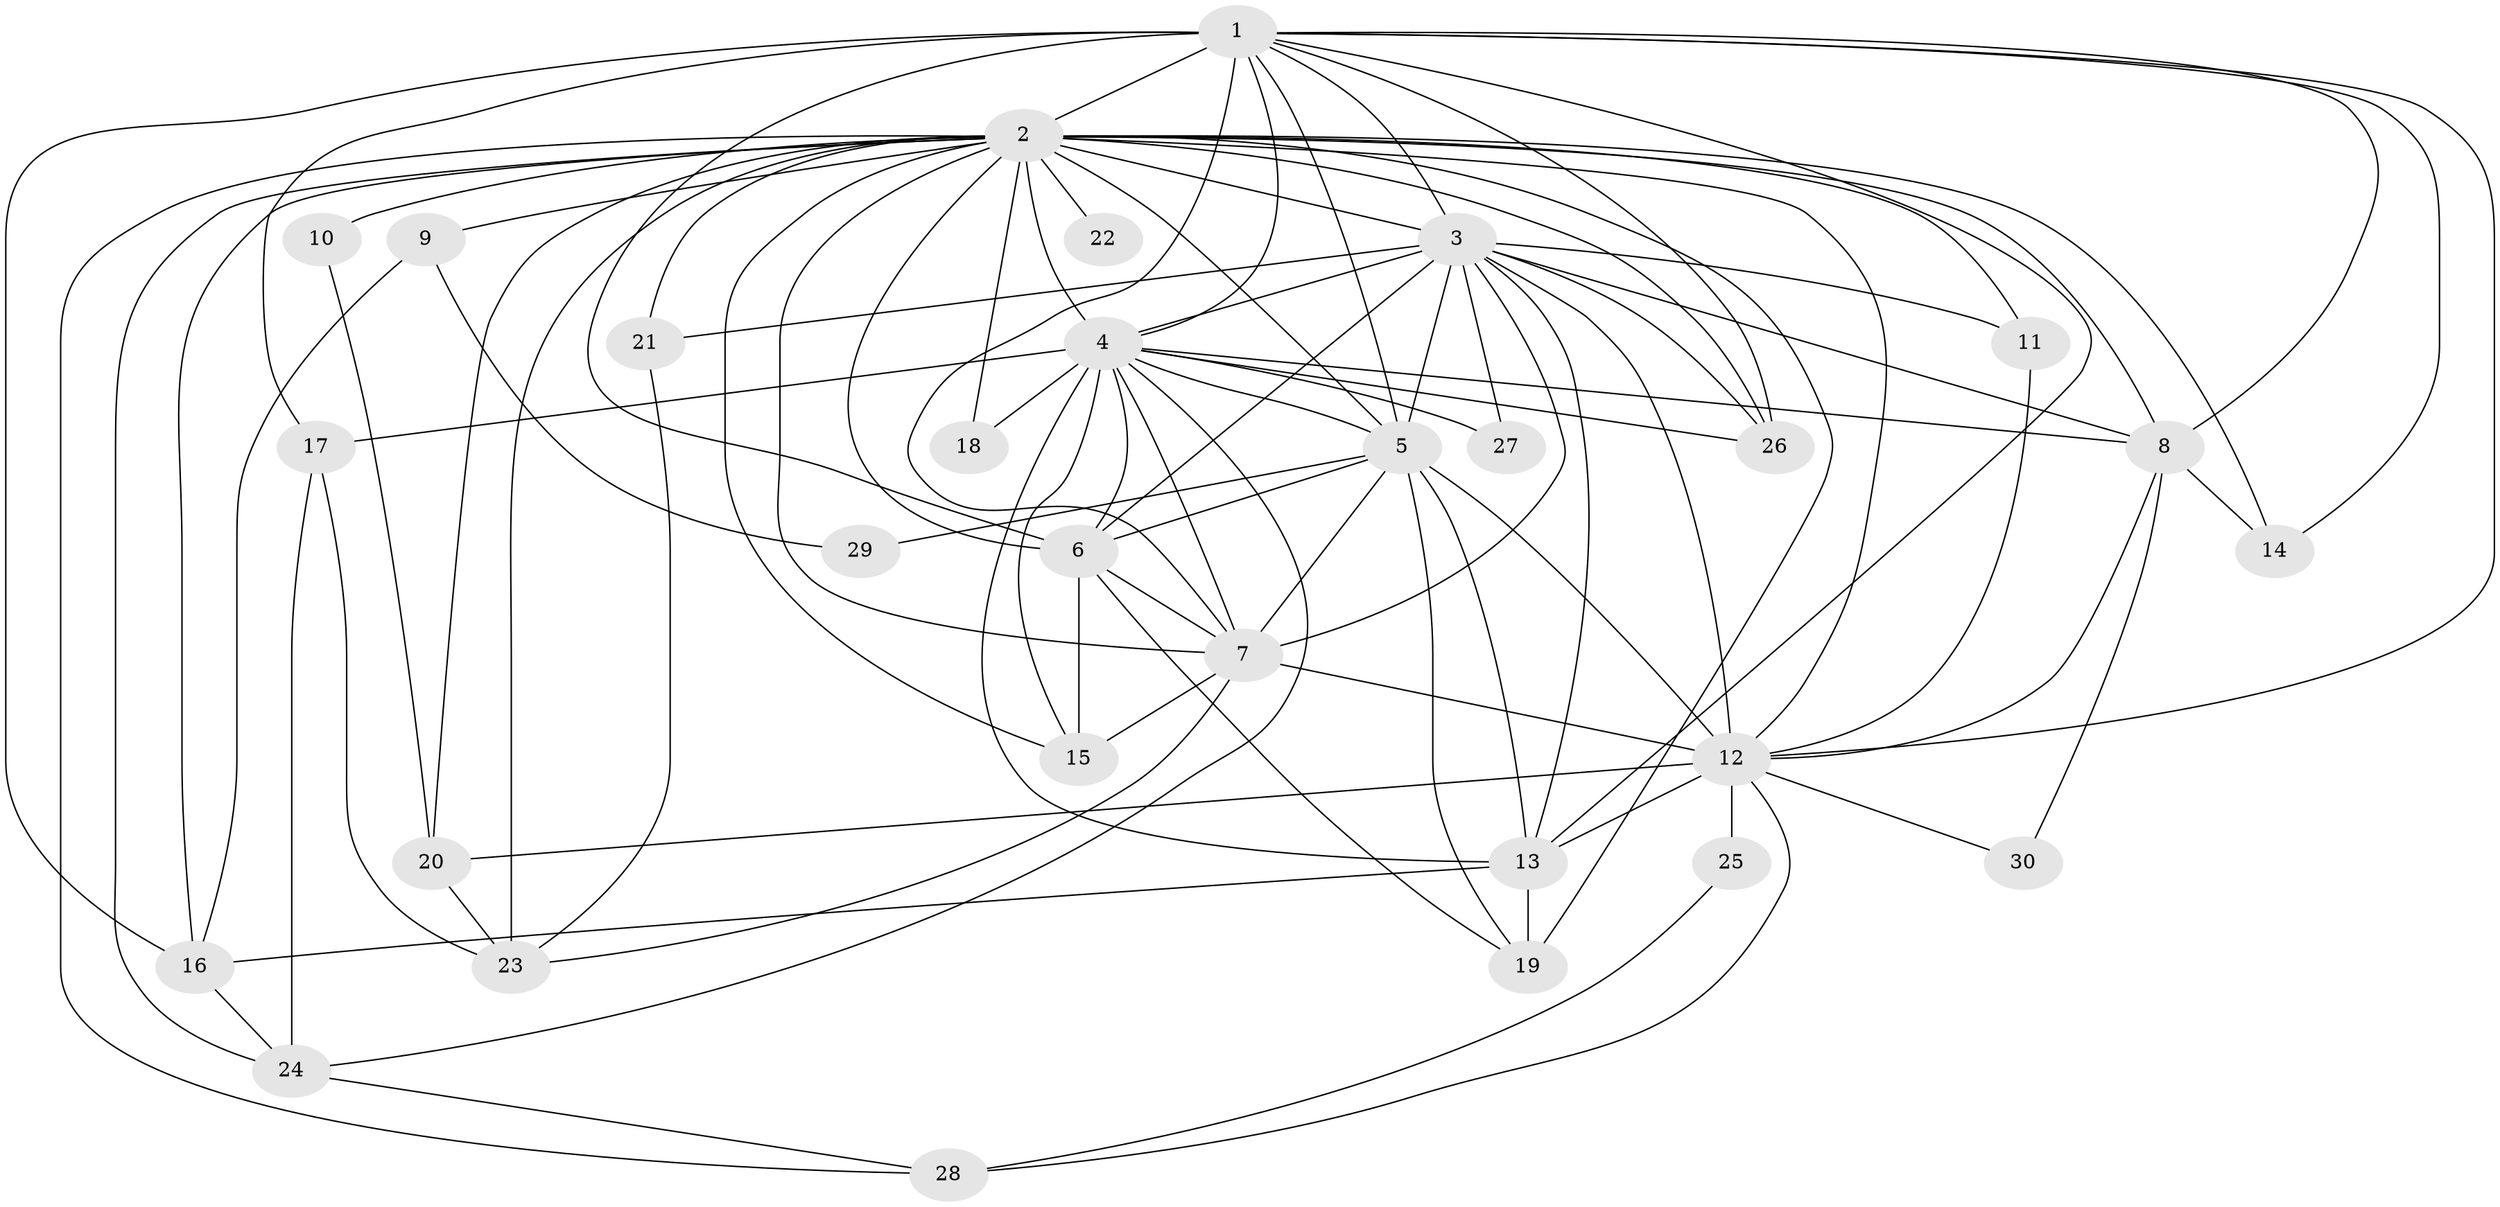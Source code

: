 // original degree distribution, {20: 0.02040816326530612, 21: 0.02040816326530612, 27: 0.01020408163265306, 17: 0.01020408163265306, 16: 0.01020408163265306, 12: 0.01020408163265306, 18: 0.01020408163265306, 26: 0.01020408163265306, 7: 0.02040816326530612, 5: 0.02040816326530612, 4: 0.09183673469387756, 3: 0.23469387755102042, 2: 0.5102040816326531, 9: 0.01020408163265306, 6: 0.01020408163265306}
// Generated by graph-tools (version 1.1) at 2025/49/03/04/25 22:49:19]
// undirected, 30 vertices, 90 edges
graph export_dot {
  node [color=gray90,style=filled];
  1;
  2;
  3;
  4;
  5;
  6;
  7;
  8;
  9;
  10;
  11;
  12;
  13;
  14;
  15;
  16;
  17;
  18;
  19;
  20;
  21;
  22;
  23;
  24;
  25;
  26;
  27;
  28;
  29;
  30;
  1 -- 2 [weight=5.0];
  1 -- 3 [weight=1.0];
  1 -- 4 [weight=1.0];
  1 -- 5 [weight=2.0];
  1 -- 6 [weight=1.0];
  1 -- 7 [weight=1.0];
  1 -- 8 [weight=1.0];
  1 -- 12 [weight=1.0];
  1 -- 13 [weight=1.0];
  1 -- 14 [weight=1.0];
  1 -- 16 [weight=1.0];
  1 -- 17 [weight=2.0];
  1 -- 26 [weight=1.0];
  2 -- 3 [weight=5.0];
  2 -- 4 [weight=6.0];
  2 -- 5 [weight=6.0];
  2 -- 6 [weight=5.0];
  2 -- 7 [weight=5.0];
  2 -- 8 [weight=6.0];
  2 -- 9 [weight=7.0];
  2 -- 10 [weight=3.0];
  2 -- 11 [weight=1.0];
  2 -- 12 [weight=4.0];
  2 -- 14 [weight=3.0];
  2 -- 15 [weight=1.0];
  2 -- 16 [weight=3.0];
  2 -- 18 [weight=1.0];
  2 -- 19 [weight=1.0];
  2 -- 20 [weight=1.0];
  2 -- 21 [weight=1.0];
  2 -- 22 [weight=3.0];
  2 -- 23 [weight=1.0];
  2 -- 24 [weight=1.0];
  2 -- 26 [weight=1.0];
  2 -- 28 [weight=1.0];
  3 -- 4 [weight=2.0];
  3 -- 5 [weight=1.0];
  3 -- 6 [weight=1.0];
  3 -- 7 [weight=1.0];
  3 -- 8 [weight=2.0];
  3 -- 11 [weight=4.0];
  3 -- 12 [weight=2.0];
  3 -- 13 [weight=1.0];
  3 -- 21 [weight=1.0];
  3 -- 26 [weight=1.0];
  3 -- 27 [weight=1.0];
  4 -- 5 [weight=1.0];
  4 -- 6 [weight=1.0];
  4 -- 7 [weight=2.0];
  4 -- 8 [weight=2.0];
  4 -- 13 [weight=1.0];
  4 -- 15 [weight=1.0];
  4 -- 17 [weight=1.0];
  4 -- 18 [weight=2.0];
  4 -- 24 [weight=1.0];
  4 -- 26 [weight=1.0];
  4 -- 27 [weight=1.0];
  5 -- 6 [weight=1.0];
  5 -- 7 [weight=1.0];
  5 -- 12 [weight=1.0];
  5 -- 13 [weight=1.0];
  5 -- 19 [weight=1.0];
  5 -- 29 [weight=1.0];
  6 -- 7 [weight=1.0];
  6 -- 15 [weight=1.0];
  6 -- 19 [weight=1.0];
  7 -- 12 [weight=12.0];
  7 -- 15 [weight=2.0];
  7 -- 23 [weight=1.0];
  8 -- 12 [weight=2.0];
  8 -- 14 [weight=1.0];
  8 -- 30 [weight=1.0];
  9 -- 16 [weight=1.0];
  9 -- 29 [weight=1.0];
  10 -- 20 [weight=1.0];
  11 -- 12 [weight=2.0];
  12 -- 13 [weight=2.0];
  12 -- 20 [weight=1.0];
  12 -- 25 [weight=2.0];
  12 -- 28 [weight=1.0];
  12 -- 30 [weight=1.0];
  13 -- 16 [weight=1.0];
  13 -- 19 [weight=2.0];
  16 -- 24 [weight=1.0];
  17 -- 23 [weight=1.0];
  17 -- 24 [weight=1.0];
  20 -- 23 [weight=1.0];
  21 -- 23 [weight=1.0];
  24 -- 28 [weight=1.0];
  25 -- 28 [weight=1.0];
}
